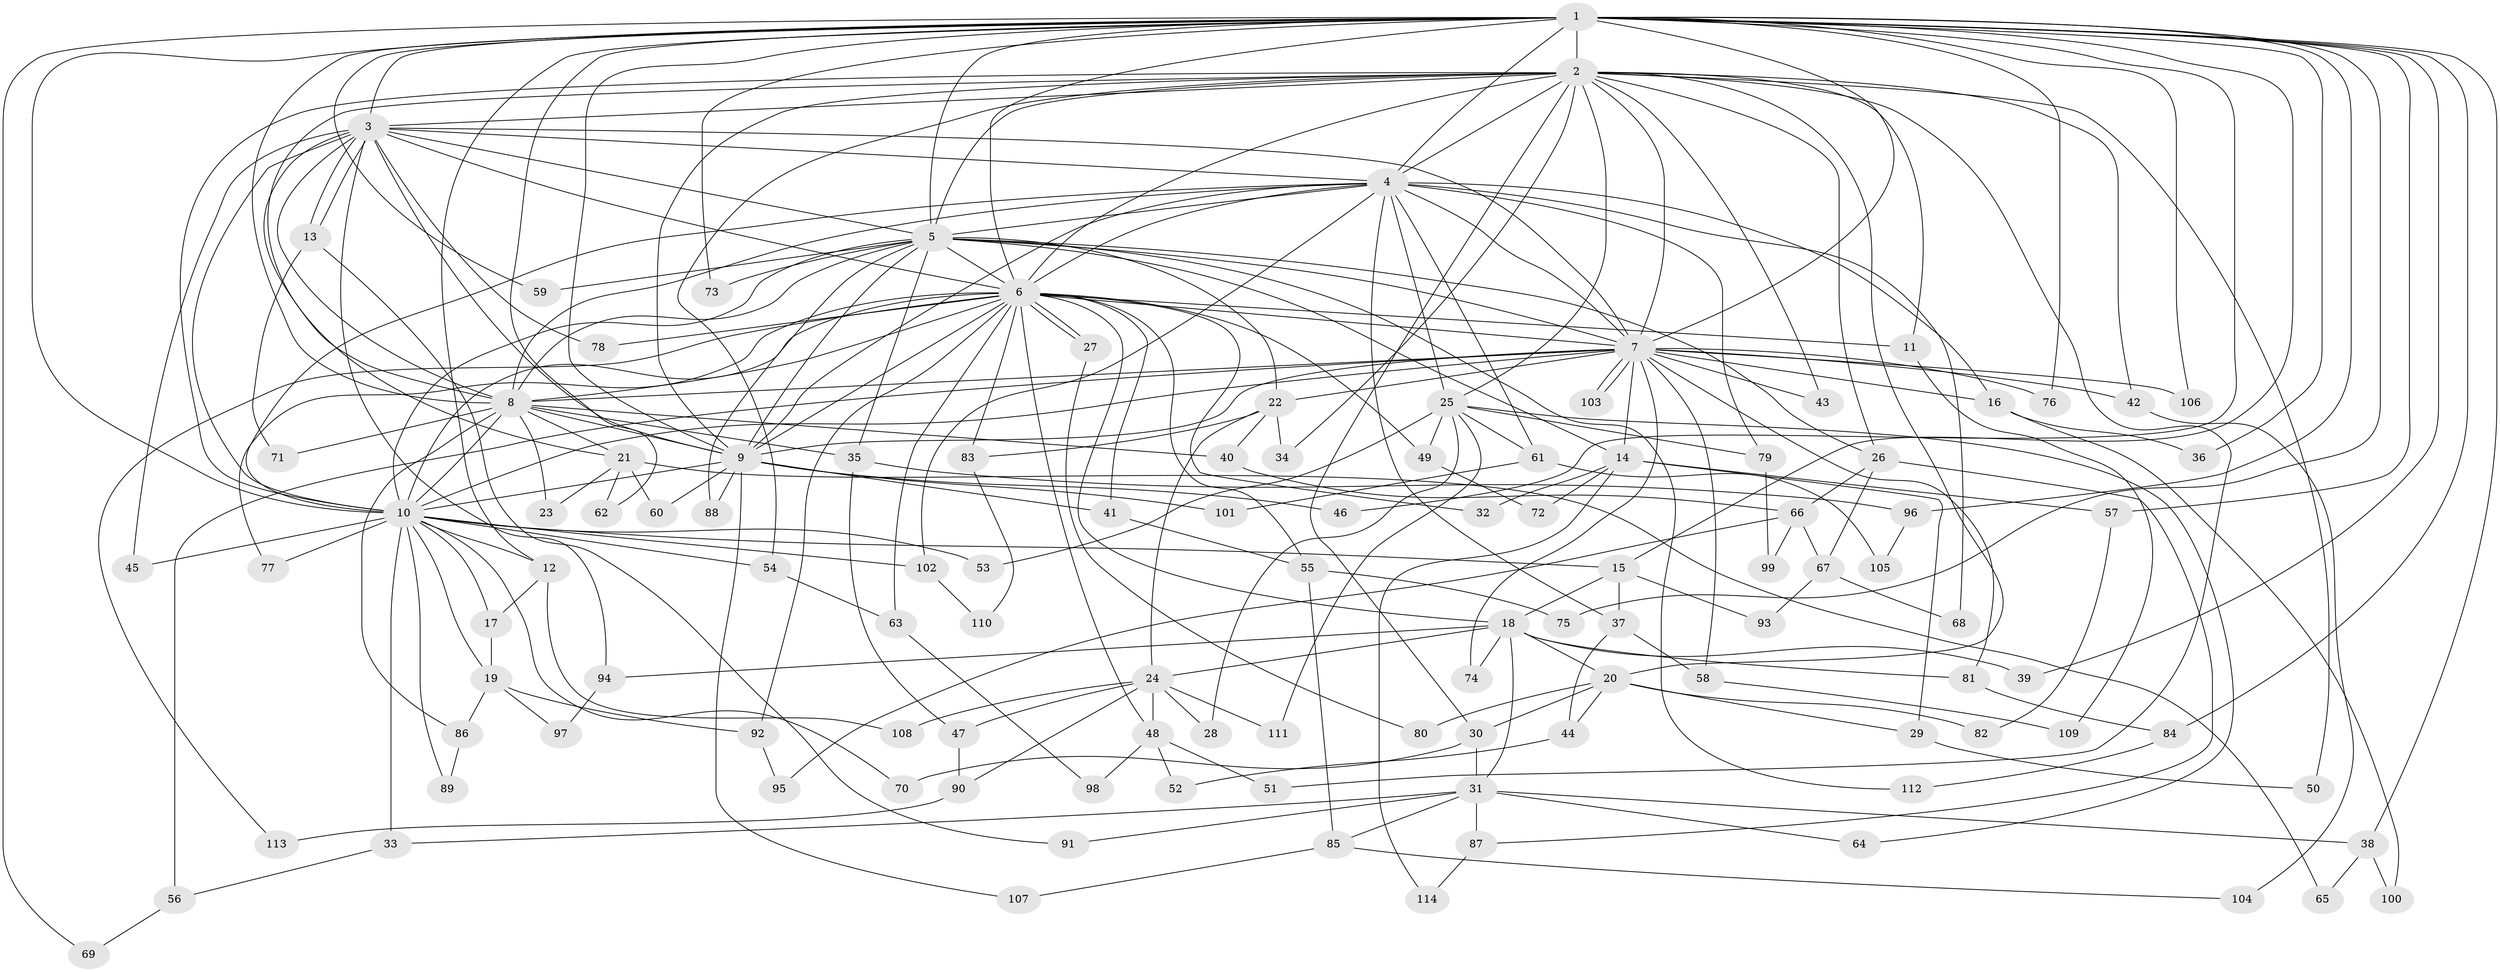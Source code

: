 // coarse degree distribution, {26: 0.012345679012345678, 17: 0.012345679012345678, 15: 0.012345679012345678, 20: 0.024691358024691357, 16: 0.012345679012345678, 24: 0.012345679012345678, 22: 0.012345679012345678, 14: 0.024691358024691357, 3: 0.20987654320987653, 7: 0.037037037037037035, 5: 0.037037037037037035, 4: 0.1111111111111111, 9: 0.012345679012345678, 8: 0.012345679012345678, 6: 0.012345679012345678, 2: 0.43209876543209874, 10: 0.012345679012345678}
// Generated by graph-tools (version 1.1) at 2025/23/03/03/25 07:23:41]
// undirected, 114 vertices, 253 edges
graph export_dot {
graph [start="1"]
  node [color=gray90,style=filled];
  1;
  2;
  3;
  4;
  5;
  6;
  7;
  8;
  9;
  10;
  11;
  12;
  13;
  14;
  15;
  16;
  17;
  18;
  19;
  20;
  21;
  22;
  23;
  24;
  25;
  26;
  27;
  28;
  29;
  30;
  31;
  32;
  33;
  34;
  35;
  36;
  37;
  38;
  39;
  40;
  41;
  42;
  43;
  44;
  45;
  46;
  47;
  48;
  49;
  50;
  51;
  52;
  53;
  54;
  55;
  56;
  57;
  58;
  59;
  60;
  61;
  62;
  63;
  64;
  65;
  66;
  67;
  68;
  69;
  70;
  71;
  72;
  73;
  74;
  75;
  76;
  77;
  78;
  79;
  80;
  81;
  82;
  83;
  84;
  85;
  86;
  87;
  88;
  89;
  90;
  91;
  92;
  93;
  94;
  95;
  96;
  97;
  98;
  99;
  100;
  101;
  102;
  103;
  104;
  105;
  106;
  107;
  108;
  109;
  110;
  111;
  112;
  113;
  114;
  1 -- 2;
  1 -- 3;
  1 -- 4;
  1 -- 5;
  1 -- 6;
  1 -- 7;
  1 -- 8;
  1 -- 9;
  1 -- 10;
  1 -- 12;
  1 -- 15;
  1 -- 36;
  1 -- 38;
  1 -- 39;
  1 -- 46;
  1 -- 57;
  1 -- 59;
  1 -- 62;
  1 -- 69;
  1 -- 73;
  1 -- 75;
  1 -- 76;
  1 -- 84;
  1 -- 96;
  1 -- 106;
  2 -- 3;
  2 -- 4;
  2 -- 5;
  2 -- 6;
  2 -- 7;
  2 -- 8;
  2 -- 9;
  2 -- 10;
  2 -- 11;
  2 -- 20;
  2 -- 25;
  2 -- 26;
  2 -- 30;
  2 -- 34;
  2 -- 42;
  2 -- 43;
  2 -- 50;
  2 -- 51;
  2 -- 54;
  3 -- 4;
  3 -- 5;
  3 -- 6;
  3 -- 7;
  3 -- 8;
  3 -- 9;
  3 -- 10;
  3 -- 13;
  3 -- 13;
  3 -- 21;
  3 -- 45;
  3 -- 78;
  3 -- 94;
  4 -- 5;
  4 -- 6;
  4 -- 7;
  4 -- 8;
  4 -- 9;
  4 -- 10;
  4 -- 16;
  4 -- 25;
  4 -- 37;
  4 -- 61;
  4 -- 68;
  4 -- 79;
  4 -- 102;
  5 -- 6;
  5 -- 7;
  5 -- 8;
  5 -- 9;
  5 -- 10;
  5 -- 14;
  5 -- 22;
  5 -- 26;
  5 -- 35;
  5 -- 59;
  5 -- 73;
  5 -- 88;
  5 -- 112;
  6 -- 7;
  6 -- 8;
  6 -- 9;
  6 -- 10;
  6 -- 11;
  6 -- 18;
  6 -- 27;
  6 -- 27;
  6 -- 32;
  6 -- 41;
  6 -- 48;
  6 -- 49;
  6 -- 55;
  6 -- 63;
  6 -- 77;
  6 -- 78;
  6 -- 83;
  6 -- 92;
  6 -- 113;
  7 -- 8;
  7 -- 9;
  7 -- 10;
  7 -- 14;
  7 -- 16;
  7 -- 22;
  7 -- 42;
  7 -- 43;
  7 -- 56;
  7 -- 58;
  7 -- 74;
  7 -- 76;
  7 -- 81;
  7 -- 103;
  7 -- 103;
  7 -- 106;
  8 -- 9;
  8 -- 10;
  8 -- 21;
  8 -- 23;
  8 -- 35;
  8 -- 40;
  8 -- 71;
  8 -- 86;
  9 -- 10;
  9 -- 41;
  9 -- 46;
  9 -- 60;
  9 -- 88;
  9 -- 101;
  9 -- 107;
  10 -- 12;
  10 -- 15;
  10 -- 17;
  10 -- 19;
  10 -- 33;
  10 -- 45;
  10 -- 53;
  10 -- 54;
  10 -- 70;
  10 -- 77;
  10 -- 89;
  10 -- 102;
  11 -- 109;
  12 -- 17;
  12 -- 108;
  13 -- 71;
  13 -- 91;
  14 -- 29;
  14 -- 32;
  14 -- 57;
  14 -- 72;
  14 -- 114;
  15 -- 18;
  15 -- 37;
  15 -- 93;
  16 -- 36;
  16 -- 100;
  17 -- 19;
  18 -- 20;
  18 -- 24;
  18 -- 31;
  18 -- 39;
  18 -- 74;
  18 -- 81;
  18 -- 94;
  19 -- 86;
  19 -- 92;
  19 -- 97;
  20 -- 29;
  20 -- 30;
  20 -- 44;
  20 -- 80;
  20 -- 82;
  21 -- 23;
  21 -- 60;
  21 -- 62;
  21 -- 65;
  22 -- 24;
  22 -- 34;
  22 -- 40;
  22 -- 83;
  24 -- 28;
  24 -- 47;
  24 -- 48;
  24 -- 90;
  24 -- 108;
  24 -- 111;
  25 -- 28;
  25 -- 49;
  25 -- 53;
  25 -- 61;
  25 -- 64;
  25 -- 79;
  25 -- 111;
  26 -- 66;
  26 -- 67;
  26 -- 87;
  27 -- 80;
  29 -- 50;
  30 -- 31;
  30 -- 70;
  31 -- 33;
  31 -- 38;
  31 -- 64;
  31 -- 85;
  31 -- 87;
  31 -- 91;
  33 -- 56;
  35 -- 47;
  35 -- 96;
  37 -- 44;
  37 -- 58;
  38 -- 65;
  38 -- 100;
  40 -- 66;
  41 -- 55;
  42 -- 104;
  44 -- 52;
  47 -- 90;
  48 -- 51;
  48 -- 52;
  48 -- 98;
  49 -- 72;
  54 -- 63;
  55 -- 75;
  55 -- 85;
  56 -- 69;
  57 -- 82;
  58 -- 109;
  61 -- 101;
  61 -- 105;
  63 -- 98;
  66 -- 67;
  66 -- 95;
  66 -- 99;
  67 -- 68;
  67 -- 93;
  79 -- 99;
  81 -- 84;
  83 -- 110;
  84 -- 112;
  85 -- 104;
  85 -- 107;
  86 -- 89;
  87 -- 114;
  90 -- 113;
  92 -- 95;
  94 -- 97;
  96 -- 105;
  102 -- 110;
}
